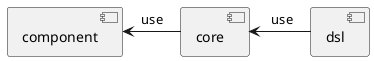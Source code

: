 @startuml core-package-diagram
component core
component dsl

component component

core -left-> component : use
core <-right- dsl : " use"

@enduml